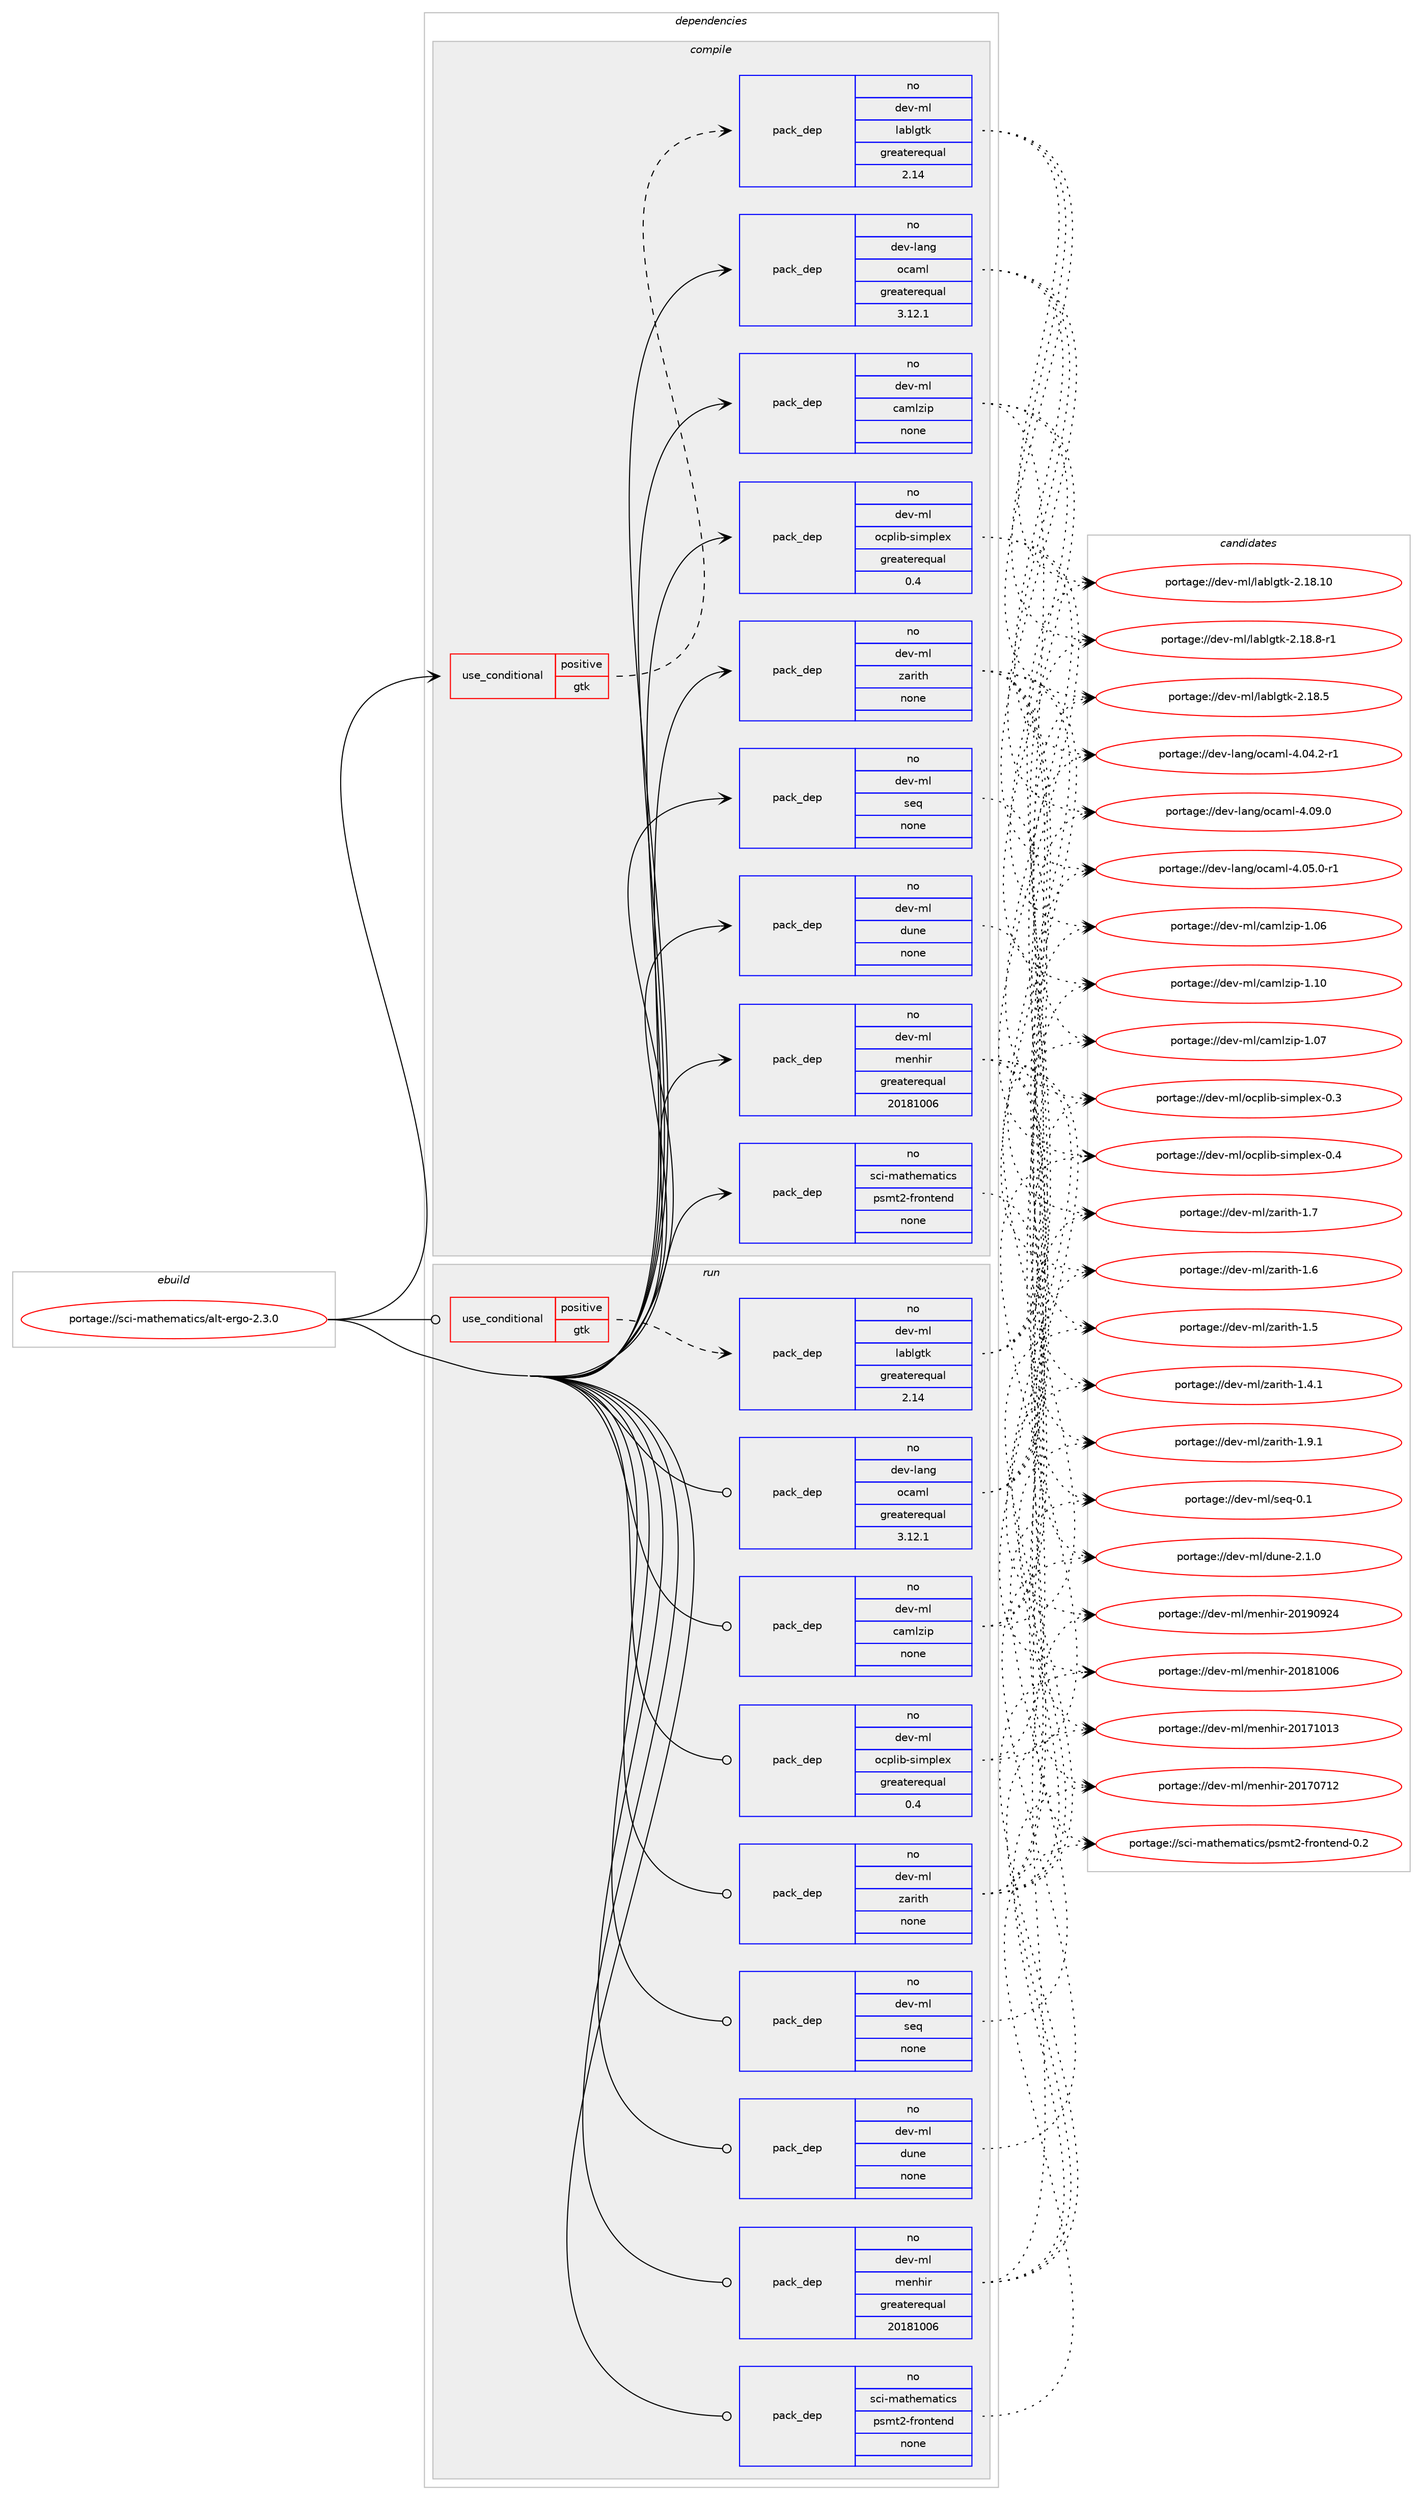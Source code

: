digraph prolog {

# *************
# Graph options
# *************

newrank=true;
concentrate=true;
compound=true;
graph [rankdir=LR,fontname=Helvetica,fontsize=10,ranksep=1.5];#, ranksep=2.5, nodesep=0.2];
edge  [arrowhead=vee];
node  [fontname=Helvetica,fontsize=10];

# **********
# The ebuild
# **********

subgraph cluster_leftcol {
color=gray;
rank=same;
label=<<i>ebuild</i>>;
id [label="portage://sci-mathematics/alt-ergo-2.3.0", color=red, width=4, href="../sci-mathematics/alt-ergo-2.3.0.svg"];
}

# ****************
# The dependencies
# ****************

subgraph cluster_midcol {
color=gray;
label=<<i>dependencies</i>>;
subgraph cluster_compile {
fillcolor="#eeeeee";
style=filled;
label=<<i>compile</i>>;
subgraph cond6640 {
dependency37040 [label=<<TABLE BORDER="0" CELLBORDER="1" CELLSPACING="0" CELLPADDING="4"><TR><TD ROWSPAN="3" CELLPADDING="10">use_conditional</TD></TR><TR><TD>positive</TD></TR><TR><TD>gtk</TD></TR></TABLE>>, shape=none, color=red];
subgraph pack29599 {
dependency37041 [label=<<TABLE BORDER="0" CELLBORDER="1" CELLSPACING="0" CELLPADDING="4" WIDTH="220"><TR><TD ROWSPAN="6" CELLPADDING="30">pack_dep</TD></TR><TR><TD WIDTH="110">no</TD></TR><TR><TD>dev-ml</TD></TR><TR><TD>lablgtk</TD></TR><TR><TD>greaterequal</TD></TR><TR><TD>2.14</TD></TR></TABLE>>, shape=none, color=blue];
}
dependency37040:e -> dependency37041:w [weight=20,style="dashed",arrowhead="vee"];
}
id:e -> dependency37040:w [weight=20,style="solid",arrowhead="vee"];
subgraph pack29600 {
dependency37042 [label=<<TABLE BORDER="0" CELLBORDER="1" CELLSPACING="0" CELLPADDING="4" WIDTH="220"><TR><TD ROWSPAN="6" CELLPADDING="30">pack_dep</TD></TR><TR><TD WIDTH="110">no</TD></TR><TR><TD>dev-lang</TD></TR><TR><TD>ocaml</TD></TR><TR><TD>greaterequal</TD></TR><TR><TD>3.12.1</TD></TR></TABLE>>, shape=none, color=blue];
}
id:e -> dependency37042:w [weight=20,style="solid",arrowhead="vee"];
subgraph pack29601 {
dependency37043 [label=<<TABLE BORDER="0" CELLBORDER="1" CELLSPACING="0" CELLPADDING="4" WIDTH="220"><TR><TD ROWSPAN="6" CELLPADDING="30">pack_dep</TD></TR><TR><TD WIDTH="110">no</TD></TR><TR><TD>dev-ml</TD></TR><TR><TD>camlzip</TD></TR><TR><TD>none</TD></TR><TR><TD></TD></TR></TABLE>>, shape=none, color=blue];
}
id:e -> dependency37043:w [weight=20,style="solid",arrowhead="vee"];
subgraph pack29602 {
dependency37044 [label=<<TABLE BORDER="0" CELLBORDER="1" CELLSPACING="0" CELLPADDING="4" WIDTH="220"><TR><TD ROWSPAN="6" CELLPADDING="30">pack_dep</TD></TR><TR><TD WIDTH="110">no</TD></TR><TR><TD>dev-ml</TD></TR><TR><TD>dune</TD></TR><TR><TD>none</TD></TR><TR><TD></TD></TR></TABLE>>, shape=none, color=blue];
}
id:e -> dependency37044:w [weight=20,style="solid",arrowhead="vee"];
subgraph pack29603 {
dependency37045 [label=<<TABLE BORDER="0" CELLBORDER="1" CELLSPACING="0" CELLPADDING="4" WIDTH="220"><TR><TD ROWSPAN="6" CELLPADDING="30">pack_dep</TD></TR><TR><TD WIDTH="110">no</TD></TR><TR><TD>dev-ml</TD></TR><TR><TD>menhir</TD></TR><TR><TD>greaterequal</TD></TR><TR><TD>20181006</TD></TR></TABLE>>, shape=none, color=blue];
}
id:e -> dependency37045:w [weight=20,style="solid",arrowhead="vee"];
subgraph pack29604 {
dependency37046 [label=<<TABLE BORDER="0" CELLBORDER="1" CELLSPACING="0" CELLPADDING="4" WIDTH="220"><TR><TD ROWSPAN="6" CELLPADDING="30">pack_dep</TD></TR><TR><TD WIDTH="110">no</TD></TR><TR><TD>dev-ml</TD></TR><TR><TD>ocplib-simplex</TD></TR><TR><TD>greaterequal</TD></TR><TR><TD>0.4</TD></TR></TABLE>>, shape=none, color=blue];
}
id:e -> dependency37046:w [weight=20,style="solid",arrowhead="vee"];
subgraph pack29605 {
dependency37047 [label=<<TABLE BORDER="0" CELLBORDER="1" CELLSPACING="0" CELLPADDING="4" WIDTH="220"><TR><TD ROWSPAN="6" CELLPADDING="30">pack_dep</TD></TR><TR><TD WIDTH="110">no</TD></TR><TR><TD>dev-ml</TD></TR><TR><TD>seq</TD></TR><TR><TD>none</TD></TR><TR><TD></TD></TR></TABLE>>, shape=none, color=blue];
}
id:e -> dependency37047:w [weight=20,style="solid",arrowhead="vee"];
subgraph pack29606 {
dependency37048 [label=<<TABLE BORDER="0" CELLBORDER="1" CELLSPACING="0" CELLPADDING="4" WIDTH="220"><TR><TD ROWSPAN="6" CELLPADDING="30">pack_dep</TD></TR><TR><TD WIDTH="110">no</TD></TR><TR><TD>dev-ml</TD></TR><TR><TD>zarith</TD></TR><TR><TD>none</TD></TR><TR><TD></TD></TR></TABLE>>, shape=none, color=blue];
}
id:e -> dependency37048:w [weight=20,style="solid",arrowhead="vee"];
subgraph pack29607 {
dependency37049 [label=<<TABLE BORDER="0" CELLBORDER="1" CELLSPACING="0" CELLPADDING="4" WIDTH="220"><TR><TD ROWSPAN="6" CELLPADDING="30">pack_dep</TD></TR><TR><TD WIDTH="110">no</TD></TR><TR><TD>sci-mathematics</TD></TR><TR><TD>psmt2-frontend</TD></TR><TR><TD>none</TD></TR><TR><TD></TD></TR></TABLE>>, shape=none, color=blue];
}
id:e -> dependency37049:w [weight=20,style="solid",arrowhead="vee"];
}
subgraph cluster_compileandrun {
fillcolor="#eeeeee";
style=filled;
label=<<i>compile and run</i>>;
}
subgraph cluster_run {
fillcolor="#eeeeee";
style=filled;
label=<<i>run</i>>;
subgraph cond6641 {
dependency37050 [label=<<TABLE BORDER="0" CELLBORDER="1" CELLSPACING="0" CELLPADDING="4"><TR><TD ROWSPAN="3" CELLPADDING="10">use_conditional</TD></TR><TR><TD>positive</TD></TR><TR><TD>gtk</TD></TR></TABLE>>, shape=none, color=red];
subgraph pack29608 {
dependency37051 [label=<<TABLE BORDER="0" CELLBORDER="1" CELLSPACING="0" CELLPADDING="4" WIDTH="220"><TR><TD ROWSPAN="6" CELLPADDING="30">pack_dep</TD></TR><TR><TD WIDTH="110">no</TD></TR><TR><TD>dev-ml</TD></TR><TR><TD>lablgtk</TD></TR><TR><TD>greaterequal</TD></TR><TR><TD>2.14</TD></TR></TABLE>>, shape=none, color=blue];
}
dependency37050:e -> dependency37051:w [weight=20,style="dashed",arrowhead="vee"];
}
id:e -> dependency37050:w [weight=20,style="solid",arrowhead="odot"];
subgraph pack29609 {
dependency37052 [label=<<TABLE BORDER="0" CELLBORDER="1" CELLSPACING="0" CELLPADDING="4" WIDTH="220"><TR><TD ROWSPAN="6" CELLPADDING="30">pack_dep</TD></TR><TR><TD WIDTH="110">no</TD></TR><TR><TD>dev-lang</TD></TR><TR><TD>ocaml</TD></TR><TR><TD>greaterequal</TD></TR><TR><TD>3.12.1</TD></TR></TABLE>>, shape=none, color=blue];
}
id:e -> dependency37052:w [weight=20,style="solid",arrowhead="odot"];
subgraph pack29610 {
dependency37053 [label=<<TABLE BORDER="0" CELLBORDER="1" CELLSPACING="0" CELLPADDING="4" WIDTH="220"><TR><TD ROWSPAN="6" CELLPADDING="30">pack_dep</TD></TR><TR><TD WIDTH="110">no</TD></TR><TR><TD>dev-ml</TD></TR><TR><TD>camlzip</TD></TR><TR><TD>none</TD></TR><TR><TD></TD></TR></TABLE>>, shape=none, color=blue];
}
id:e -> dependency37053:w [weight=20,style="solid",arrowhead="odot"];
subgraph pack29611 {
dependency37054 [label=<<TABLE BORDER="0" CELLBORDER="1" CELLSPACING="0" CELLPADDING="4" WIDTH="220"><TR><TD ROWSPAN="6" CELLPADDING="30">pack_dep</TD></TR><TR><TD WIDTH="110">no</TD></TR><TR><TD>dev-ml</TD></TR><TR><TD>dune</TD></TR><TR><TD>none</TD></TR><TR><TD></TD></TR></TABLE>>, shape=none, color=blue];
}
id:e -> dependency37054:w [weight=20,style="solid",arrowhead="odot"];
subgraph pack29612 {
dependency37055 [label=<<TABLE BORDER="0" CELLBORDER="1" CELLSPACING="0" CELLPADDING="4" WIDTH="220"><TR><TD ROWSPAN="6" CELLPADDING="30">pack_dep</TD></TR><TR><TD WIDTH="110">no</TD></TR><TR><TD>dev-ml</TD></TR><TR><TD>menhir</TD></TR><TR><TD>greaterequal</TD></TR><TR><TD>20181006</TD></TR></TABLE>>, shape=none, color=blue];
}
id:e -> dependency37055:w [weight=20,style="solid",arrowhead="odot"];
subgraph pack29613 {
dependency37056 [label=<<TABLE BORDER="0" CELLBORDER="1" CELLSPACING="0" CELLPADDING="4" WIDTH="220"><TR><TD ROWSPAN="6" CELLPADDING="30">pack_dep</TD></TR><TR><TD WIDTH="110">no</TD></TR><TR><TD>dev-ml</TD></TR><TR><TD>ocplib-simplex</TD></TR><TR><TD>greaterequal</TD></TR><TR><TD>0.4</TD></TR></TABLE>>, shape=none, color=blue];
}
id:e -> dependency37056:w [weight=20,style="solid",arrowhead="odot"];
subgraph pack29614 {
dependency37057 [label=<<TABLE BORDER="0" CELLBORDER="1" CELLSPACING="0" CELLPADDING="4" WIDTH="220"><TR><TD ROWSPAN="6" CELLPADDING="30">pack_dep</TD></TR><TR><TD WIDTH="110">no</TD></TR><TR><TD>dev-ml</TD></TR><TR><TD>seq</TD></TR><TR><TD>none</TD></TR><TR><TD></TD></TR></TABLE>>, shape=none, color=blue];
}
id:e -> dependency37057:w [weight=20,style="solid",arrowhead="odot"];
subgraph pack29615 {
dependency37058 [label=<<TABLE BORDER="0" CELLBORDER="1" CELLSPACING="0" CELLPADDING="4" WIDTH="220"><TR><TD ROWSPAN="6" CELLPADDING="30">pack_dep</TD></TR><TR><TD WIDTH="110">no</TD></TR><TR><TD>dev-ml</TD></TR><TR><TD>zarith</TD></TR><TR><TD>none</TD></TR><TR><TD></TD></TR></TABLE>>, shape=none, color=blue];
}
id:e -> dependency37058:w [weight=20,style="solid",arrowhead="odot"];
subgraph pack29616 {
dependency37059 [label=<<TABLE BORDER="0" CELLBORDER="1" CELLSPACING="0" CELLPADDING="4" WIDTH="220"><TR><TD ROWSPAN="6" CELLPADDING="30">pack_dep</TD></TR><TR><TD WIDTH="110">no</TD></TR><TR><TD>sci-mathematics</TD></TR><TR><TD>psmt2-frontend</TD></TR><TR><TD>none</TD></TR><TR><TD></TD></TR></TABLE>>, shape=none, color=blue];
}
id:e -> dependency37059:w [weight=20,style="solid",arrowhead="odot"];
}
}

# **************
# The candidates
# **************

subgraph cluster_choices {
rank=same;
color=gray;
label=<<i>candidates</i>>;

subgraph choice29599 {
color=black;
nodesep=1;
choice10010111845109108471089798108103116107455046495646564511449 [label="portage://dev-ml/lablgtk-2.18.8-r1", color=red, width=4,href="../dev-ml/lablgtk-2.18.8-r1.svg"];
choice1001011184510910847108979810810311610745504649564653 [label="portage://dev-ml/lablgtk-2.18.5", color=red, width=4,href="../dev-ml/lablgtk-2.18.5.svg"];
choice100101118451091084710897981081031161074550464956464948 [label="portage://dev-ml/lablgtk-2.18.10", color=red, width=4,href="../dev-ml/lablgtk-2.18.10.svg"];
dependency37041:e -> choice10010111845109108471089798108103116107455046495646564511449:w [style=dotted,weight="100"];
dependency37041:e -> choice1001011184510910847108979810810311610745504649564653:w [style=dotted,weight="100"];
dependency37041:e -> choice100101118451091084710897981081031161074550464956464948:w [style=dotted,weight="100"];
}
subgraph choice29600 {
color=black;
nodesep=1;
choice100101118451089711010347111999710910845524648574648 [label="portage://dev-lang/ocaml-4.09.0", color=red, width=4,href="../dev-lang/ocaml-4.09.0.svg"];
choice1001011184510897110103471119997109108455246485346484511449 [label="portage://dev-lang/ocaml-4.05.0-r1", color=red, width=4,href="../dev-lang/ocaml-4.05.0-r1.svg"];
choice1001011184510897110103471119997109108455246485246504511449 [label="portage://dev-lang/ocaml-4.04.2-r1", color=red, width=4,href="../dev-lang/ocaml-4.04.2-r1.svg"];
dependency37042:e -> choice100101118451089711010347111999710910845524648574648:w [style=dotted,weight="100"];
dependency37042:e -> choice1001011184510897110103471119997109108455246485346484511449:w [style=dotted,weight="100"];
dependency37042:e -> choice1001011184510897110103471119997109108455246485246504511449:w [style=dotted,weight="100"];
}
subgraph choice29601 {
color=black;
nodesep=1;
choice100101118451091084799971091081221051124549464948 [label="portage://dev-ml/camlzip-1.10", color=red, width=4,href="../dev-ml/camlzip-1.10.svg"];
choice100101118451091084799971091081221051124549464855 [label="portage://dev-ml/camlzip-1.07", color=red, width=4,href="../dev-ml/camlzip-1.07.svg"];
choice100101118451091084799971091081221051124549464854 [label="portage://dev-ml/camlzip-1.06", color=red, width=4,href="../dev-ml/camlzip-1.06.svg"];
dependency37043:e -> choice100101118451091084799971091081221051124549464948:w [style=dotted,weight="100"];
dependency37043:e -> choice100101118451091084799971091081221051124549464855:w [style=dotted,weight="100"];
dependency37043:e -> choice100101118451091084799971091081221051124549464854:w [style=dotted,weight="100"];
}
subgraph choice29602 {
color=black;
nodesep=1;
choice1001011184510910847100117110101455046494648 [label="portage://dev-ml/dune-2.1.0", color=red, width=4,href="../dev-ml/dune-2.1.0.svg"];
dependency37044:e -> choice1001011184510910847100117110101455046494648:w [style=dotted,weight="100"];
}
subgraph choice29603 {
color=black;
nodesep=1;
choice1001011184510910847109101110104105114455048495748575052 [label="portage://dev-ml/menhir-20190924", color=red, width=4,href="../dev-ml/menhir-20190924.svg"];
choice1001011184510910847109101110104105114455048495649484854 [label="portage://dev-ml/menhir-20181006", color=red, width=4,href="../dev-ml/menhir-20181006.svg"];
choice1001011184510910847109101110104105114455048495549484951 [label="portage://dev-ml/menhir-20171013", color=red, width=4,href="../dev-ml/menhir-20171013.svg"];
choice1001011184510910847109101110104105114455048495548554950 [label="portage://dev-ml/menhir-20170712", color=red, width=4,href="../dev-ml/menhir-20170712.svg"];
dependency37045:e -> choice1001011184510910847109101110104105114455048495748575052:w [style=dotted,weight="100"];
dependency37045:e -> choice1001011184510910847109101110104105114455048495649484854:w [style=dotted,weight="100"];
dependency37045:e -> choice1001011184510910847109101110104105114455048495549484951:w [style=dotted,weight="100"];
dependency37045:e -> choice1001011184510910847109101110104105114455048495548554950:w [style=dotted,weight="100"];
}
subgraph choice29604 {
color=black;
nodesep=1;
choice100101118451091084711199112108105984511510510911210810112045484652 [label="portage://dev-ml/ocplib-simplex-0.4", color=red, width=4,href="../dev-ml/ocplib-simplex-0.4.svg"];
choice100101118451091084711199112108105984511510510911210810112045484651 [label="portage://dev-ml/ocplib-simplex-0.3", color=red, width=4,href="../dev-ml/ocplib-simplex-0.3.svg"];
dependency37046:e -> choice100101118451091084711199112108105984511510510911210810112045484652:w [style=dotted,weight="100"];
dependency37046:e -> choice100101118451091084711199112108105984511510510911210810112045484651:w [style=dotted,weight="100"];
}
subgraph choice29605 {
color=black;
nodesep=1;
choice100101118451091084711510111345484649 [label="portage://dev-ml/seq-0.1", color=red, width=4,href="../dev-ml/seq-0.1.svg"];
dependency37047:e -> choice100101118451091084711510111345484649:w [style=dotted,weight="100"];
}
subgraph choice29606 {
color=black;
nodesep=1;
choice100101118451091084712297114105116104454946574649 [label="portage://dev-ml/zarith-1.9.1", color=red, width=4,href="../dev-ml/zarith-1.9.1.svg"];
choice10010111845109108471229711410511610445494655 [label="portage://dev-ml/zarith-1.7", color=red, width=4,href="../dev-ml/zarith-1.7.svg"];
choice10010111845109108471229711410511610445494654 [label="portage://dev-ml/zarith-1.6", color=red, width=4,href="../dev-ml/zarith-1.6.svg"];
choice10010111845109108471229711410511610445494653 [label="portage://dev-ml/zarith-1.5", color=red, width=4,href="../dev-ml/zarith-1.5.svg"];
choice100101118451091084712297114105116104454946524649 [label="portage://dev-ml/zarith-1.4.1", color=red, width=4,href="../dev-ml/zarith-1.4.1.svg"];
dependency37048:e -> choice100101118451091084712297114105116104454946574649:w [style=dotted,weight="100"];
dependency37048:e -> choice10010111845109108471229711410511610445494655:w [style=dotted,weight="100"];
dependency37048:e -> choice10010111845109108471229711410511610445494654:w [style=dotted,weight="100"];
dependency37048:e -> choice10010111845109108471229711410511610445494653:w [style=dotted,weight="100"];
dependency37048:e -> choice100101118451091084712297114105116104454946524649:w [style=dotted,weight="100"];
}
subgraph choice29607 {
color=black;
nodesep=1;
choice115991054510997116104101109971161059911547112115109116504510211411111011610111010045484650 [label="portage://sci-mathematics/psmt2-frontend-0.2", color=red, width=4,href="../sci-mathematics/psmt2-frontend-0.2.svg"];
dependency37049:e -> choice115991054510997116104101109971161059911547112115109116504510211411111011610111010045484650:w [style=dotted,weight="100"];
}
subgraph choice29608 {
color=black;
nodesep=1;
choice10010111845109108471089798108103116107455046495646564511449 [label="portage://dev-ml/lablgtk-2.18.8-r1", color=red, width=4,href="../dev-ml/lablgtk-2.18.8-r1.svg"];
choice1001011184510910847108979810810311610745504649564653 [label="portage://dev-ml/lablgtk-2.18.5", color=red, width=4,href="../dev-ml/lablgtk-2.18.5.svg"];
choice100101118451091084710897981081031161074550464956464948 [label="portage://dev-ml/lablgtk-2.18.10", color=red, width=4,href="../dev-ml/lablgtk-2.18.10.svg"];
dependency37051:e -> choice10010111845109108471089798108103116107455046495646564511449:w [style=dotted,weight="100"];
dependency37051:e -> choice1001011184510910847108979810810311610745504649564653:w [style=dotted,weight="100"];
dependency37051:e -> choice100101118451091084710897981081031161074550464956464948:w [style=dotted,weight="100"];
}
subgraph choice29609 {
color=black;
nodesep=1;
choice100101118451089711010347111999710910845524648574648 [label="portage://dev-lang/ocaml-4.09.0", color=red, width=4,href="../dev-lang/ocaml-4.09.0.svg"];
choice1001011184510897110103471119997109108455246485346484511449 [label="portage://dev-lang/ocaml-4.05.0-r1", color=red, width=4,href="../dev-lang/ocaml-4.05.0-r1.svg"];
choice1001011184510897110103471119997109108455246485246504511449 [label="portage://dev-lang/ocaml-4.04.2-r1", color=red, width=4,href="../dev-lang/ocaml-4.04.2-r1.svg"];
dependency37052:e -> choice100101118451089711010347111999710910845524648574648:w [style=dotted,weight="100"];
dependency37052:e -> choice1001011184510897110103471119997109108455246485346484511449:w [style=dotted,weight="100"];
dependency37052:e -> choice1001011184510897110103471119997109108455246485246504511449:w [style=dotted,weight="100"];
}
subgraph choice29610 {
color=black;
nodesep=1;
choice100101118451091084799971091081221051124549464948 [label="portage://dev-ml/camlzip-1.10", color=red, width=4,href="../dev-ml/camlzip-1.10.svg"];
choice100101118451091084799971091081221051124549464855 [label="portage://dev-ml/camlzip-1.07", color=red, width=4,href="../dev-ml/camlzip-1.07.svg"];
choice100101118451091084799971091081221051124549464854 [label="portage://dev-ml/camlzip-1.06", color=red, width=4,href="../dev-ml/camlzip-1.06.svg"];
dependency37053:e -> choice100101118451091084799971091081221051124549464948:w [style=dotted,weight="100"];
dependency37053:e -> choice100101118451091084799971091081221051124549464855:w [style=dotted,weight="100"];
dependency37053:e -> choice100101118451091084799971091081221051124549464854:w [style=dotted,weight="100"];
}
subgraph choice29611 {
color=black;
nodesep=1;
choice1001011184510910847100117110101455046494648 [label="portage://dev-ml/dune-2.1.0", color=red, width=4,href="../dev-ml/dune-2.1.0.svg"];
dependency37054:e -> choice1001011184510910847100117110101455046494648:w [style=dotted,weight="100"];
}
subgraph choice29612 {
color=black;
nodesep=1;
choice1001011184510910847109101110104105114455048495748575052 [label="portage://dev-ml/menhir-20190924", color=red, width=4,href="../dev-ml/menhir-20190924.svg"];
choice1001011184510910847109101110104105114455048495649484854 [label="portage://dev-ml/menhir-20181006", color=red, width=4,href="../dev-ml/menhir-20181006.svg"];
choice1001011184510910847109101110104105114455048495549484951 [label="portage://dev-ml/menhir-20171013", color=red, width=4,href="../dev-ml/menhir-20171013.svg"];
choice1001011184510910847109101110104105114455048495548554950 [label="portage://dev-ml/menhir-20170712", color=red, width=4,href="../dev-ml/menhir-20170712.svg"];
dependency37055:e -> choice1001011184510910847109101110104105114455048495748575052:w [style=dotted,weight="100"];
dependency37055:e -> choice1001011184510910847109101110104105114455048495649484854:w [style=dotted,weight="100"];
dependency37055:e -> choice1001011184510910847109101110104105114455048495549484951:w [style=dotted,weight="100"];
dependency37055:e -> choice1001011184510910847109101110104105114455048495548554950:w [style=dotted,weight="100"];
}
subgraph choice29613 {
color=black;
nodesep=1;
choice100101118451091084711199112108105984511510510911210810112045484652 [label="portage://dev-ml/ocplib-simplex-0.4", color=red, width=4,href="../dev-ml/ocplib-simplex-0.4.svg"];
choice100101118451091084711199112108105984511510510911210810112045484651 [label="portage://dev-ml/ocplib-simplex-0.3", color=red, width=4,href="../dev-ml/ocplib-simplex-0.3.svg"];
dependency37056:e -> choice100101118451091084711199112108105984511510510911210810112045484652:w [style=dotted,weight="100"];
dependency37056:e -> choice100101118451091084711199112108105984511510510911210810112045484651:w [style=dotted,weight="100"];
}
subgraph choice29614 {
color=black;
nodesep=1;
choice100101118451091084711510111345484649 [label="portage://dev-ml/seq-0.1", color=red, width=4,href="../dev-ml/seq-0.1.svg"];
dependency37057:e -> choice100101118451091084711510111345484649:w [style=dotted,weight="100"];
}
subgraph choice29615 {
color=black;
nodesep=1;
choice100101118451091084712297114105116104454946574649 [label="portage://dev-ml/zarith-1.9.1", color=red, width=4,href="../dev-ml/zarith-1.9.1.svg"];
choice10010111845109108471229711410511610445494655 [label="portage://dev-ml/zarith-1.7", color=red, width=4,href="../dev-ml/zarith-1.7.svg"];
choice10010111845109108471229711410511610445494654 [label="portage://dev-ml/zarith-1.6", color=red, width=4,href="../dev-ml/zarith-1.6.svg"];
choice10010111845109108471229711410511610445494653 [label="portage://dev-ml/zarith-1.5", color=red, width=4,href="../dev-ml/zarith-1.5.svg"];
choice100101118451091084712297114105116104454946524649 [label="portage://dev-ml/zarith-1.4.1", color=red, width=4,href="../dev-ml/zarith-1.4.1.svg"];
dependency37058:e -> choice100101118451091084712297114105116104454946574649:w [style=dotted,weight="100"];
dependency37058:e -> choice10010111845109108471229711410511610445494655:w [style=dotted,weight="100"];
dependency37058:e -> choice10010111845109108471229711410511610445494654:w [style=dotted,weight="100"];
dependency37058:e -> choice10010111845109108471229711410511610445494653:w [style=dotted,weight="100"];
dependency37058:e -> choice100101118451091084712297114105116104454946524649:w [style=dotted,weight="100"];
}
subgraph choice29616 {
color=black;
nodesep=1;
choice115991054510997116104101109971161059911547112115109116504510211411111011610111010045484650 [label="portage://sci-mathematics/psmt2-frontend-0.2", color=red, width=4,href="../sci-mathematics/psmt2-frontend-0.2.svg"];
dependency37059:e -> choice115991054510997116104101109971161059911547112115109116504510211411111011610111010045484650:w [style=dotted,weight="100"];
}
}

}
